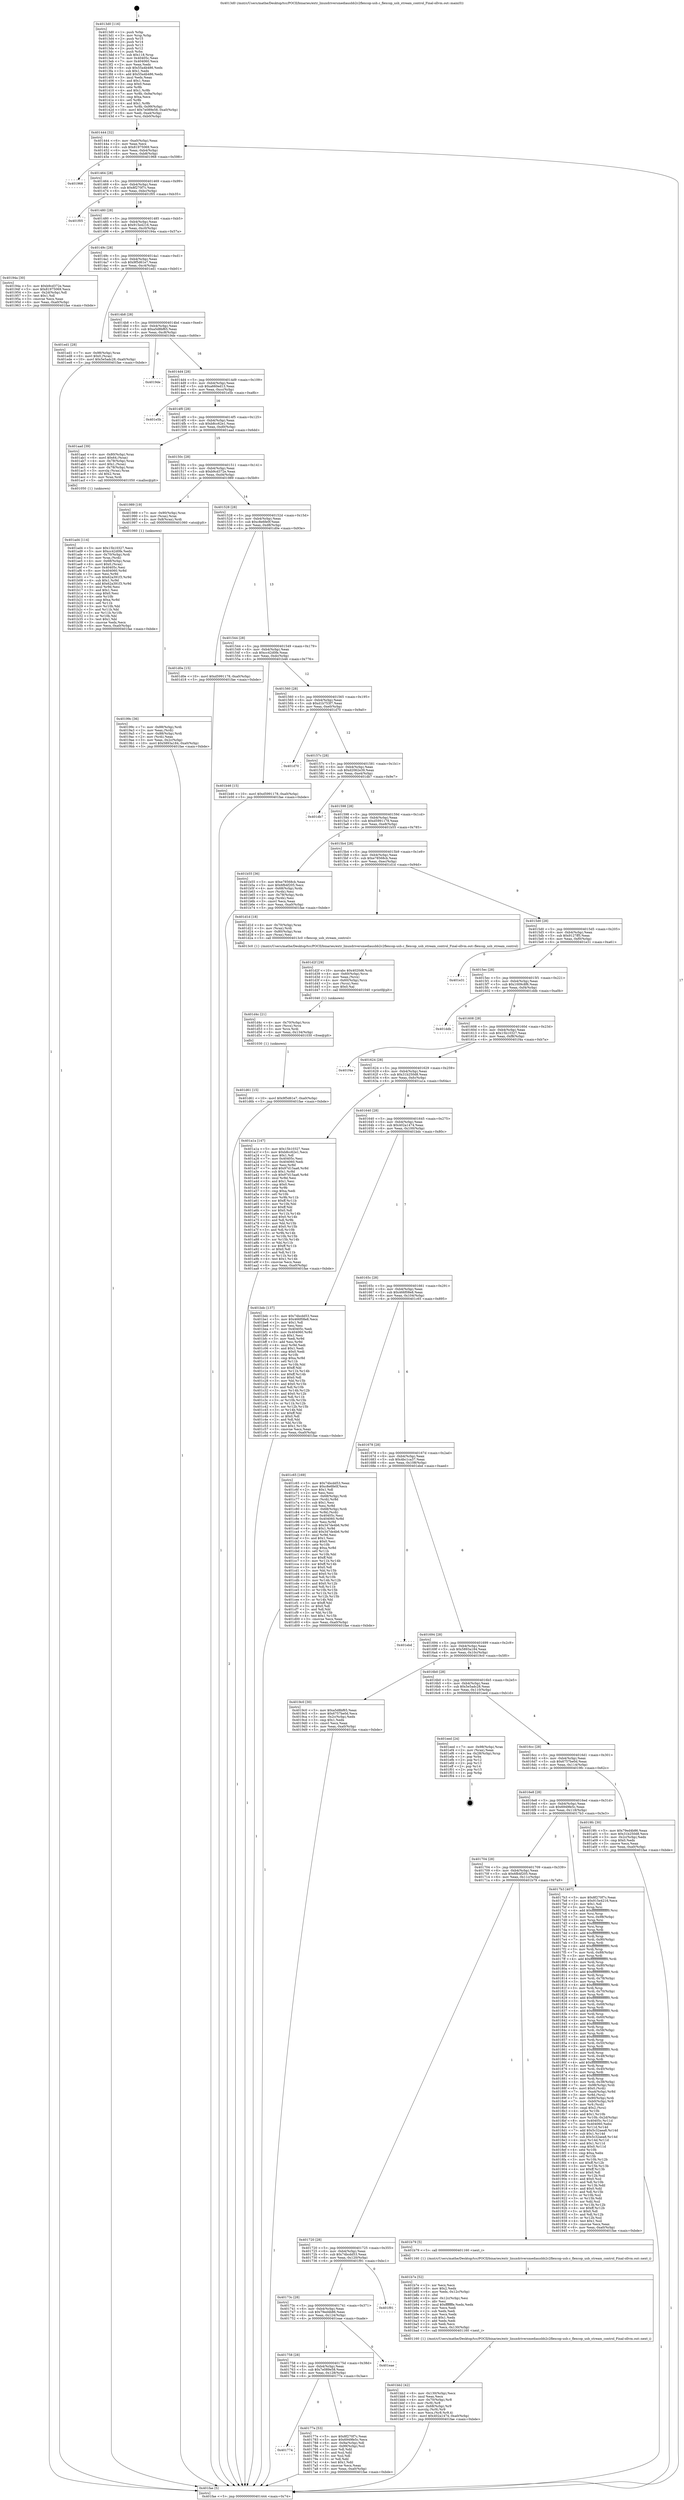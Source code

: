 digraph "0x4013d0" {
  label = "0x4013d0 (/mnt/c/Users/mathe/Desktop/tcc/POCII/binaries/extr_linuxdriversmediausbb2c2flexcop-usb.c_flexcop_usb_stream_control_Final-ollvm.out::main(0))"
  labelloc = "t"
  node[shape=record]

  Entry [label="",width=0.3,height=0.3,shape=circle,fillcolor=black,style=filled]
  "0x401444" [label="{
     0x401444 [32]\l
     | [instrs]\l
     &nbsp;&nbsp;0x401444 \<+6\>: mov -0xa0(%rbp),%eax\l
     &nbsp;&nbsp;0x40144a \<+2\>: mov %eax,%ecx\l
     &nbsp;&nbsp;0x40144c \<+6\>: sub $0x81975069,%ecx\l
     &nbsp;&nbsp;0x401452 \<+6\>: mov %eax,-0xb4(%rbp)\l
     &nbsp;&nbsp;0x401458 \<+6\>: mov %ecx,-0xb8(%rbp)\l
     &nbsp;&nbsp;0x40145e \<+6\>: je 0000000000401968 \<main+0x598\>\l
  }"]
  "0x401968" [label="{
     0x401968\l
  }", style=dashed]
  "0x401464" [label="{
     0x401464 [28]\l
     | [instrs]\l
     &nbsp;&nbsp;0x401464 \<+5\>: jmp 0000000000401469 \<main+0x99\>\l
     &nbsp;&nbsp;0x401469 \<+6\>: mov -0xb4(%rbp),%eax\l
     &nbsp;&nbsp;0x40146f \<+5\>: sub $0x8f270f7c,%eax\l
     &nbsp;&nbsp;0x401474 \<+6\>: mov %eax,-0xbc(%rbp)\l
     &nbsp;&nbsp;0x40147a \<+6\>: je 0000000000401f05 \<main+0xb35\>\l
  }"]
  Exit [label="",width=0.3,height=0.3,shape=circle,fillcolor=black,style=filled,peripheries=2]
  "0x401f05" [label="{
     0x401f05\l
  }", style=dashed]
  "0x401480" [label="{
     0x401480 [28]\l
     | [instrs]\l
     &nbsp;&nbsp;0x401480 \<+5\>: jmp 0000000000401485 \<main+0xb5\>\l
     &nbsp;&nbsp;0x401485 \<+6\>: mov -0xb4(%rbp),%eax\l
     &nbsp;&nbsp;0x40148b \<+5\>: sub $0x915e4216,%eax\l
     &nbsp;&nbsp;0x401490 \<+6\>: mov %eax,-0xc0(%rbp)\l
     &nbsp;&nbsp;0x401496 \<+6\>: je 000000000040194a \<main+0x57a\>\l
  }"]
  "0x401d61" [label="{
     0x401d61 [15]\l
     | [instrs]\l
     &nbsp;&nbsp;0x401d61 \<+10\>: movl $0x9f5d61e7,-0xa0(%rbp)\l
     &nbsp;&nbsp;0x401d6b \<+5\>: jmp 0000000000401fae \<main+0xbde\>\l
  }"]
  "0x40194a" [label="{
     0x40194a [30]\l
     | [instrs]\l
     &nbsp;&nbsp;0x40194a \<+5\>: mov $0xb9cd372e,%eax\l
     &nbsp;&nbsp;0x40194f \<+5\>: mov $0x81975069,%ecx\l
     &nbsp;&nbsp;0x401954 \<+3\>: mov -0x2d(%rbp),%dl\l
     &nbsp;&nbsp;0x401957 \<+3\>: test $0x1,%dl\l
     &nbsp;&nbsp;0x40195a \<+3\>: cmovne %ecx,%eax\l
     &nbsp;&nbsp;0x40195d \<+6\>: mov %eax,-0xa0(%rbp)\l
     &nbsp;&nbsp;0x401963 \<+5\>: jmp 0000000000401fae \<main+0xbde\>\l
  }"]
  "0x40149c" [label="{
     0x40149c [28]\l
     | [instrs]\l
     &nbsp;&nbsp;0x40149c \<+5\>: jmp 00000000004014a1 \<main+0xd1\>\l
     &nbsp;&nbsp;0x4014a1 \<+6\>: mov -0xb4(%rbp),%eax\l
     &nbsp;&nbsp;0x4014a7 \<+5\>: sub $0x9f5d61e7,%eax\l
     &nbsp;&nbsp;0x4014ac \<+6\>: mov %eax,-0xc4(%rbp)\l
     &nbsp;&nbsp;0x4014b2 \<+6\>: je 0000000000401ed1 \<main+0xb01\>\l
  }"]
  "0x401d4c" [label="{
     0x401d4c [21]\l
     | [instrs]\l
     &nbsp;&nbsp;0x401d4c \<+4\>: mov -0x70(%rbp),%rcx\l
     &nbsp;&nbsp;0x401d50 \<+3\>: mov (%rcx),%rcx\l
     &nbsp;&nbsp;0x401d53 \<+3\>: mov %rcx,%rdi\l
     &nbsp;&nbsp;0x401d56 \<+6\>: mov %eax,-0x134(%rbp)\l
     &nbsp;&nbsp;0x401d5c \<+5\>: call 0000000000401030 \<free@plt\>\l
     | [calls]\l
     &nbsp;&nbsp;0x401030 \{1\} (unknown)\l
  }"]
  "0x401ed1" [label="{
     0x401ed1 [28]\l
     | [instrs]\l
     &nbsp;&nbsp;0x401ed1 \<+7\>: mov -0x98(%rbp),%rax\l
     &nbsp;&nbsp;0x401ed8 \<+6\>: movl $0x0,(%rax)\l
     &nbsp;&nbsp;0x401ede \<+10\>: movl $0x5e5adc28,-0xa0(%rbp)\l
     &nbsp;&nbsp;0x401ee8 \<+5\>: jmp 0000000000401fae \<main+0xbde\>\l
  }"]
  "0x4014b8" [label="{
     0x4014b8 [28]\l
     | [instrs]\l
     &nbsp;&nbsp;0x4014b8 \<+5\>: jmp 00000000004014bd \<main+0xed\>\l
     &nbsp;&nbsp;0x4014bd \<+6\>: mov -0xb4(%rbp),%eax\l
     &nbsp;&nbsp;0x4014c3 \<+5\>: sub $0xa5d8bf65,%eax\l
     &nbsp;&nbsp;0x4014c8 \<+6\>: mov %eax,-0xc8(%rbp)\l
     &nbsp;&nbsp;0x4014ce \<+6\>: je 00000000004019de \<main+0x60e\>\l
  }"]
  "0x401d2f" [label="{
     0x401d2f [29]\l
     | [instrs]\l
     &nbsp;&nbsp;0x401d2f \<+10\>: movabs $0x4020d6,%rdi\l
     &nbsp;&nbsp;0x401d39 \<+4\>: mov -0x60(%rbp),%rcx\l
     &nbsp;&nbsp;0x401d3d \<+2\>: mov %eax,(%rcx)\l
     &nbsp;&nbsp;0x401d3f \<+4\>: mov -0x60(%rbp),%rcx\l
     &nbsp;&nbsp;0x401d43 \<+2\>: mov (%rcx),%esi\l
     &nbsp;&nbsp;0x401d45 \<+2\>: mov $0x0,%al\l
     &nbsp;&nbsp;0x401d47 \<+5\>: call 0000000000401040 \<printf@plt\>\l
     | [calls]\l
     &nbsp;&nbsp;0x401040 \{1\} (unknown)\l
  }"]
  "0x4019de" [label="{
     0x4019de\l
  }", style=dashed]
  "0x4014d4" [label="{
     0x4014d4 [28]\l
     | [instrs]\l
     &nbsp;&nbsp;0x4014d4 \<+5\>: jmp 00000000004014d9 \<main+0x109\>\l
     &nbsp;&nbsp;0x4014d9 \<+6\>: mov -0xb4(%rbp),%eax\l
     &nbsp;&nbsp;0x4014df \<+5\>: sub $0xa660ed13,%eax\l
     &nbsp;&nbsp;0x4014e4 \<+6\>: mov %eax,-0xcc(%rbp)\l
     &nbsp;&nbsp;0x4014ea \<+6\>: je 0000000000401e5b \<main+0xa8b\>\l
  }"]
  "0x401bb2" [label="{
     0x401bb2 [42]\l
     | [instrs]\l
     &nbsp;&nbsp;0x401bb2 \<+6\>: mov -0x130(%rbp),%ecx\l
     &nbsp;&nbsp;0x401bb8 \<+3\>: imul %eax,%ecx\l
     &nbsp;&nbsp;0x401bbb \<+4\>: mov -0x70(%rbp),%r8\l
     &nbsp;&nbsp;0x401bbf \<+3\>: mov (%r8),%r8\l
     &nbsp;&nbsp;0x401bc2 \<+4\>: mov -0x68(%rbp),%r9\l
     &nbsp;&nbsp;0x401bc6 \<+3\>: movslq (%r9),%r9\l
     &nbsp;&nbsp;0x401bc9 \<+4\>: mov %ecx,(%r8,%r9,4)\l
     &nbsp;&nbsp;0x401bcd \<+10\>: movl $0x402a1474,-0xa0(%rbp)\l
     &nbsp;&nbsp;0x401bd7 \<+5\>: jmp 0000000000401fae \<main+0xbde\>\l
  }"]
  "0x401e5b" [label="{
     0x401e5b\l
  }", style=dashed]
  "0x4014f0" [label="{
     0x4014f0 [28]\l
     | [instrs]\l
     &nbsp;&nbsp;0x4014f0 \<+5\>: jmp 00000000004014f5 \<main+0x125\>\l
     &nbsp;&nbsp;0x4014f5 \<+6\>: mov -0xb4(%rbp),%eax\l
     &nbsp;&nbsp;0x4014fb \<+5\>: sub $0xb8cc62e1,%eax\l
     &nbsp;&nbsp;0x401500 \<+6\>: mov %eax,-0xd0(%rbp)\l
     &nbsp;&nbsp;0x401506 \<+6\>: je 0000000000401aad \<main+0x6dd\>\l
  }"]
  "0x401b7e" [label="{
     0x401b7e [52]\l
     | [instrs]\l
     &nbsp;&nbsp;0x401b7e \<+2\>: xor %ecx,%ecx\l
     &nbsp;&nbsp;0x401b80 \<+5\>: mov $0x2,%edx\l
     &nbsp;&nbsp;0x401b85 \<+6\>: mov %edx,-0x12c(%rbp)\l
     &nbsp;&nbsp;0x401b8b \<+1\>: cltd\l
     &nbsp;&nbsp;0x401b8c \<+6\>: mov -0x12c(%rbp),%esi\l
     &nbsp;&nbsp;0x401b92 \<+2\>: idiv %esi\l
     &nbsp;&nbsp;0x401b94 \<+6\>: imul $0xfffffffe,%edx,%edx\l
     &nbsp;&nbsp;0x401b9a \<+2\>: mov %ecx,%edi\l
     &nbsp;&nbsp;0x401b9c \<+2\>: sub %edx,%edi\l
     &nbsp;&nbsp;0x401b9e \<+2\>: mov %ecx,%edx\l
     &nbsp;&nbsp;0x401ba0 \<+3\>: sub $0x1,%edx\l
     &nbsp;&nbsp;0x401ba3 \<+2\>: add %edx,%edi\l
     &nbsp;&nbsp;0x401ba5 \<+2\>: sub %edi,%ecx\l
     &nbsp;&nbsp;0x401ba7 \<+6\>: mov %ecx,-0x130(%rbp)\l
     &nbsp;&nbsp;0x401bad \<+5\>: call 0000000000401160 \<next_i\>\l
     | [calls]\l
     &nbsp;&nbsp;0x401160 \{1\} (/mnt/c/Users/mathe/Desktop/tcc/POCII/binaries/extr_linuxdriversmediausbb2c2flexcop-usb.c_flexcop_usb_stream_control_Final-ollvm.out::next_i)\l
  }"]
  "0x401aad" [label="{
     0x401aad [39]\l
     | [instrs]\l
     &nbsp;&nbsp;0x401aad \<+4\>: mov -0x80(%rbp),%rax\l
     &nbsp;&nbsp;0x401ab1 \<+6\>: movl $0x64,(%rax)\l
     &nbsp;&nbsp;0x401ab7 \<+4\>: mov -0x78(%rbp),%rax\l
     &nbsp;&nbsp;0x401abb \<+6\>: movl $0x1,(%rax)\l
     &nbsp;&nbsp;0x401ac1 \<+4\>: mov -0x78(%rbp),%rax\l
     &nbsp;&nbsp;0x401ac5 \<+3\>: movslq (%rax),%rax\l
     &nbsp;&nbsp;0x401ac8 \<+4\>: shl $0x2,%rax\l
     &nbsp;&nbsp;0x401acc \<+3\>: mov %rax,%rdi\l
     &nbsp;&nbsp;0x401acf \<+5\>: call 0000000000401050 \<malloc@plt\>\l
     | [calls]\l
     &nbsp;&nbsp;0x401050 \{1\} (unknown)\l
  }"]
  "0x40150c" [label="{
     0x40150c [28]\l
     | [instrs]\l
     &nbsp;&nbsp;0x40150c \<+5\>: jmp 0000000000401511 \<main+0x141\>\l
     &nbsp;&nbsp;0x401511 \<+6\>: mov -0xb4(%rbp),%eax\l
     &nbsp;&nbsp;0x401517 \<+5\>: sub $0xb9cd372e,%eax\l
     &nbsp;&nbsp;0x40151c \<+6\>: mov %eax,-0xd4(%rbp)\l
     &nbsp;&nbsp;0x401522 \<+6\>: je 0000000000401989 \<main+0x5b9\>\l
  }"]
  "0x401ad4" [label="{
     0x401ad4 [114]\l
     | [instrs]\l
     &nbsp;&nbsp;0x401ad4 \<+5\>: mov $0x15b10327,%ecx\l
     &nbsp;&nbsp;0x401ad9 \<+5\>: mov $0xcc42d0fe,%edx\l
     &nbsp;&nbsp;0x401ade \<+4\>: mov -0x70(%rbp),%rdi\l
     &nbsp;&nbsp;0x401ae2 \<+3\>: mov %rax,(%rdi)\l
     &nbsp;&nbsp;0x401ae5 \<+4\>: mov -0x68(%rbp),%rax\l
     &nbsp;&nbsp;0x401ae9 \<+6\>: movl $0x0,(%rax)\l
     &nbsp;&nbsp;0x401aef \<+7\>: mov 0x40405c,%esi\l
     &nbsp;&nbsp;0x401af6 \<+8\>: mov 0x404060,%r8d\l
     &nbsp;&nbsp;0x401afe \<+3\>: mov %esi,%r9d\l
     &nbsp;&nbsp;0x401b01 \<+7\>: sub $0x62a391f3,%r9d\l
     &nbsp;&nbsp;0x401b08 \<+4\>: sub $0x1,%r9d\l
     &nbsp;&nbsp;0x401b0c \<+7\>: add $0x62a391f3,%r9d\l
     &nbsp;&nbsp;0x401b13 \<+4\>: imul %r9d,%esi\l
     &nbsp;&nbsp;0x401b17 \<+3\>: and $0x1,%esi\l
     &nbsp;&nbsp;0x401b1a \<+3\>: cmp $0x0,%esi\l
     &nbsp;&nbsp;0x401b1d \<+4\>: sete %r10b\l
     &nbsp;&nbsp;0x401b21 \<+4\>: cmp $0xa,%r8d\l
     &nbsp;&nbsp;0x401b25 \<+4\>: setl %r11b\l
     &nbsp;&nbsp;0x401b29 \<+3\>: mov %r10b,%bl\l
     &nbsp;&nbsp;0x401b2c \<+3\>: and %r11b,%bl\l
     &nbsp;&nbsp;0x401b2f \<+3\>: xor %r11b,%r10b\l
     &nbsp;&nbsp;0x401b32 \<+3\>: or %r10b,%bl\l
     &nbsp;&nbsp;0x401b35 \<+3\>: test $0x1,%bl\l
     &nbsp;&nbsp;0x401b38 \<+3\>: cmovne %edx,%ecx\l
     &nbsp;&nbsp;0x401b3b \<+6\>: mov %ecx,-0xa0(%rbp)\l
     &nbsp;&nbsp;0x401b41 \<+5\>: jmp 0000000000401fae \<main+0xbde\>\l
  }"]
  "0x401989" [label="{
     0x401989 [19]\l
     | [instrs]\l
     &nbsp;&nbsp;0x401989 \<+7\>: mov -0x90(%rbp),%rax\l
     &nbsp;&nbsp;0x401990 \<+3\>: mov (%rax),%rax\l
     &nbsp;&nbsp;0x401993 \<+4\>: mov 0x8(%rax),%rdi\l
     &nbsp;&nbsp;0x401997 \<+5\>: call 0000000000401060 \<atoi@plt\>\l
     | [calls]\l
     &nbsp;&nbsp;0x401060 \{1\} (unknown)\l
  }"]
  "0x401528" [label="{
     0x401528 [28]\l
     | [instrs]\l
     &nbsp;&nbsp;0x401528 \<+5\>: jmp 000000000040152d \<main+0x15d\>\l
     &nbsp;&nbsp;0x40152d \<+6\>: mov -0xb4(%rbp),%eax\l
     &nbsp;&nbsp;0x401533 \<+5\>: sub $0xc8e6fe0f,%eax\l
     &nbsp;&nbsp;0x401538 \<+6\>: mov %eax,-0xd8(%rbp)\l
     &nbsp;&nbsp;0x40153e \<+6\>: je 0000000000401d0e \<main+0x93e\>\l
  }"]
  "0x40199c" [label="{
     0x40199c [36]\l
     | [instrs]\l
     &nbsp;&nbsp;0x40199c \<+7\>: mov -0x88(%rbp),%rdi\l
     &nbsp;&nbsp;0x4019a3 \<+2\>: mov %eax,(%rdi)\l
     &nbsp;&nbsp;0x4019a5 \<+7\>: mov -0x88(%rbp),%rdi\l
     &nbsp;&nbsp;0x4019ac \<+2\>: mov (%rdi),%eax\l
     &nbsp;&nbsp;0x4019ae \<+3\>: mov %eax,-0x2c(%rbp)\l
     &nbsp;&nbsp;0x4019b1 \<+10\>: movl $0x5893a184,-0xa0(%rbp)\l
     &nbsp;&nbsp;0x4019bb \<+5\>: jmp 0000000000401fae \<main+0xbde\>\l
  }"]
  "0x401d0e" [label="{
     0x401d0e [15]\l
     | [instrs]\l
     &nbsp;&nbsp;0x401d0e \<+10\>: movl $0xd5991178,-0xa0(%rbp)\l
     &nbsp;&nbsp;0x401d18 \<+5\>: jmp 0000000000401fae \<main+0xbde\>\l
  }"]
  "0x401544" [label="{
     0x401544 [28]\l
     | [instrs]\l
     &nbsp;&nbsp;0x401544 \<+5\>: jmp 0000000000401549 \<main+0x179\>\l
     &nbsp;&nbsp;0x401549 \<+6\>: mov -0xb4(%rbp),%eax\l
     &nbsp;&nbsp;0x40154f \<+5\>: sub $0xcc42d0fe,%eax\l
     &nbsp;&nbsp;0x401554 \<+6\>: mov %eax,-0xdc(%rbp)\l
     &nbsp;&nbsp;0x40155a \<+6\>: je 0000000000401b46 \<main+0x776\>\l
  }"]
  "0x4013d0" [label="{
     0x4013d0 [116]\l
     | [instrs]\l
     &nbsp;&nbsp;0x4013d0 \<+1\>: push %rbp\l
     &nbsp;&nbsp;0x4013d1 \<+3\>: mov %rsp,%rbp\l
     &nbsp;&nbsp;0x4013d4 \<+2\>: push %r15\l
     &nbsp;&nbsp;0x4013d6 \<+2\>: push %r14\l
     &nbsp;&nbsp;0x4013d8 \<+2\>: push %r13\l
     &nbsp;&nbsp;0x4013da \<+2\>: push %r12\l
     &nbsp;&nbsp;0x4013dc \<+1\>: push %rbx\l
     &nbsp;&nbsp;0x4013dd \<+7\>: sub $0x118,%rsp\l
     &nbsp;&nbsp;0x4013e4 \<+7\>: mov 0x40405c,%eax\l
     &nbsp;&nbsp;0x4013eb \<+7\>: mov 0x404060,%ecx\l
     &nbsp;&nbsp;0x4013f2 \<+2\>: mov %eax,%edx\l
     &nbsp;&nbsp;0x4013f4 \<+6\>: sub $0x55a4b486,%edx\l
     &nbsp;&nbsp;0x4013fa \<+3\>: sub $0x1,%edx\l
     &nbsp;&nbsp;0x4013fd \<+6\>: add $0x55a4b486,%edx\l
     &nbsp;&nbsp;0x401403 \<+3\>: imul %edx,%eax\l
     &nbsp;&nbsp;0x401406 \<+3\>: and $0x1,%eax\l
     &nbsp;&nbsp;0x401409 \<+3\>: cmp $0x0,%eax\l
     &nbsp;&nbsp;0x40140c \<+4\>: sete %r8b\l
     &nbsp;&nbsp;0x401410 \<+4\>: and $0x1,%r8b\l
     &nbsp;&nbsp;0x401414 \<+7\>: mov %r8b,-0x9a(%rbp)\l
     &nbsp;&nbsp;0x40141b \<+3\>: cmp $0xa,%ecx\l
     &nbsp;&nbsp;0x40141e \<+4\>: setl %r8b\l
     &nbsp;&nbsp;0x401422 \<+4\>: and $0x1,%r8b\l
     &nbsp;&nbsp;0x401426 \<+7\>: mov %r8b,-0x99(%rbp)\l
     &nbsp;&nbsp;0x40142d \<+10\>: movl $0x7e089e58,-0xa0(%rbp)\l
     &nbsp;&nbsp;0x401437 \<+6\>: mov %edi,-0xa4(%rbp)\l
     &nbsp;&nbsp;0x40143d \<+7\>: mov %rsi,-0xb0(%rbp)\l
  }"]
  "0x401b46" [label="{
     0x401b46 [15]\l
     | [instrs]\l
     &nbsp;&nbsp;0x401b46 \<+10\>: movl $0xd5991178,-0xa0(%rbp)\l
     &nbsp;&nbsp;0x401b50 \<+5\>: jmp 0000000000401fae \<main+0xbde\>\l
  }"]
  "0x401560" [label="{
     0x401560 [28]\l
     | [instrs]\l
     &nbsp;&nbsp;0x401560 \<+5\>: jmp 0000000000401565 \<main+0x195\>\l
     &nbsp;&nbsp;0x401565 \<+6\>: mov -0xb4(%rbp),%eax\l
     &nbsp;&nbsp;0x40156b \<+5\>: sub $0xd1b753f7,%eax\l
     &nbsp;&nbsp;0x401570 \<+6\>: mov %eax,-0xe0(%rbp)\l
     &nbsp;&nbsp;0x401576 \<+6\>: je 0000000000401d70 \<main+0x9a0\>\l
  }"]
  "0x401fae" [label="{
     0x401fae [5]\l
     | [instrs]\l
     &nbsp;&nbsp;0x401fae \<+5\>: jmp 0000000000401444 \<main+0x74\>\l
  }"]
  "0x401d70" [label="{
     0x401d70\l
  }", style=dashed]
  "0x40157c" [label="{
     0x40157c [28]\l
     | [instrs]\l
     &nbsp;&nbsp;0x40157c \<+5\>: jmp 0000000000401581 \<main+0x1b1\>\l
     &nbsp;&nbsp;0x401581 \<+6\>: mov -0xb4(%rbp),%eax\l
     &nbsp;&nbsp;0x401587 \<+5\>: sub $0xd2062e39,%eax\l
     &nbsp;&nbsp;0x40158c \<+6\>: mov %eax,-0xe4(%rbp)\l
     &nbsp;&nbsp;0x401592 \<+6\>: je 0000000000401db7 \<main+0x9e7\>\l
  }"]
  "0x401774" [label="{
     0x401774\l
  }", style=dashed]
  "0x401db7" [label="{
     0x401db7\l
  }", style=dashed]
  "0x401598" [label="{
     0x401598 [28]\l
     | [instrs]\l
     &nbsp;&nbsp;0x401598 \<+5\>: jmp 000000000040159d \<main+0x1cd\>\l
     &nbsp;&nbsp;0x40159d \<+6\>: mov -0xb4(%rbp),%eax\l
     &nbsp;&nbsp;0x4015a3 \<+5\>: sub $0xd5991178,%eax\l
     &nbsp;&nbsp;0x4015a8 \<+6\>: mov %eax,-0xe8(%rbp)\l
     &nbsp;&nbsp;0x4015ae \<+6\>: je 0000000000401b55 \<main+0x785\>\l
  }"]
  "0x40177e" [label="{
     0x40177e [53]\l
     | [instrs]\l
     &nbsp;&nbsp;0x40177e \<+5\>: mov $0x8f270f7c,%eax\l
     &nbsp;&nbsp;0x401783 \<+5\>: mov $0x6949fe5c,%ecx\l
     &nbsp;&nbsp;0x401788 \<+6\>: mov -0x9a(%rbp),%dl\l
     &nbsp;&nbsp;0x40178e \<+7\>: mov -0x99(%rbp),%sil\l
     &nbsp;&nbsp;0x401795 \<+3\>: mov %dl,%dil\l
     &nbsp;&nbsp;0x401798 \<+3\>: and %sil,%dil\l
     &nbsp;&nbsp;0x40179b \<+3\>: xor %sil,%dl\l
     &nbsp;&nbsp;0x40179e \<+3\>: or %dl,%dil\l
     &nbsp;&nbsp;0x4017a1 \<+4\>: test $0x1,%dil\l
     &nbsp;&nbsp;0x4017a5 \<+3\>: cmovne %ecx,%eax\l
     &nbsp;&nbsp;0x4017a8 \<+6\>: mov %eax,-0xa0(%rbp)\l
     &nbsp;&nbsp;0x4017ae \<+5\>: jmp 0000000000401fae \<main+0xbde\>\l
  }"]
  "0x401b55" [label="{
     0x401b55 [36]\l
     | [instrs]\l
     &nbsp;&nbsp;0x401b55 \<+5\>: mov $0xe78568cb,%eax\l
     &nbsp;&nbsp;0x401b5a \<+5\>: mov $0x6fb4f205,%ecx\l
     &nbsp;&nbsp;0x401b5f \<+4\>: mov -0x68(%rbp),%rdx\l
     &nbsp;&nbsp;0x401b63 \<+2\>: mov (%rdx),%esi\l
     &nbsp;&nbsp;0x401b65 \<+4\>: mov -0x78(%rbp),%rdx\l
     &nbsp;&nbsp;0x401b69 \<+2\>: cmp (%rdx),%esi\l
     &nbsp;&nbsp;0x401b6b \<+3\>: cmovl %ecx,%eax\l
     &nbsp;&nbsp;0x401b6e \<+6\>: mov %eax,-0xa0(%rbp)\l
     &nbsp;&nbsp;0x401b74 \<+5\>: jmp 0000000000401fae \<main+0xbde\>\l
  }"]
  "0x4015b4" [label="{
     0x4015b4 [28]\l
     | [instrs]\l
     &nbsp;&nbsp;0x4015b4 \<+5\>: jmp 00000000004015b9 \<main+0x1e9\>\l
     &nbsp;&nbsp;0x4015b9 \<+6\>: mov -0xb4(%rbp),%eax\l
     &nbsp;&nbsp;0x4015bf \<+5\>: sub $0xe78568cb,%eax\l
     &nbsp;&nbsp;0x4015c4 \<+6\>: mov %eax,-0xec(%rbp)\l
     &nbsp;&nbsp;0x4015ca \<+6\>: je 0000000000401d1d \<main+0x94d\>\l
  }"]
  "0x401758" [label="{
     0x401758 [28]\l
     | [instrs]\l
     &nbsp;&nbsp;0x401758 \<+5\>: jmp 000000000040175d \<main+0x38d\>\l
     &nbsp;&nbsp;0x40175d \<+6\>: mov -0xb4(%rbp),%eax\l
     &nbsp;&nbsp;0x401763 \<+5\>: sub $0x7e089e58,%eax\l
     &nbsp;&nbsp;0x401768 \<+6\>: mov %eax,-0x128(%rbp)\l
     &nbsp;&nbsp;0x40176e \<+6\>: je 000000000040177e \<main+0x3ae\>\l
  }"]
  "0x401d1d" [label="{
     0x401d1d [18]\l
     | [instrs]\l
     &nbsp;&nbsp;0x401d1d \<+4\>: mov -0x70(%rbp),%rax\l
     &nbsp;&nbsp;0x401d21 \<+3\>: mov (%rax),%rdi\l
     &nbsp;&nbsp;0x401d24 \<+4\>: mov -0x80(%rbp),%rax\l
     &nbsp;&nbsp;0x401d28 \<+2\>: mov (%rax),%esi\l
     &nbsp;&nbsp;0x401d2a \<+5\>: call 00000000004013c0 \<flexcop_usb_stream_control\>\l
     | [calls]\l
     &nbsp;&nbsp;0x4013c0 \{1\} (/mnt/c/Users/mathe/Desktop/tcc/POCII/binaries/extr_linuxdriversmediausbb2c2flexcop-usb.c_flexcop_usb_stream_control_Final-ollvm.out::flexcop_usb_stream_control)\l
  }"]
  "0x4015d0" [label="{
     0x4015d0 [28]\l
     | [instrs]\l
     &nbsp;&nbsp;0x4015d0 \<+5\>: jmp 00000000004015d5 \<main+0x205\>\l
     &nbsp;&nbsp;0x4015d5 \<+6\>: mov -0xb4(%rbp),%eax\l
     &nbsp;&nbsp;0x4015db \<+5\>: sub $0x9127ff5,%eax\l
     &nbsp;&nbsp;0x4015e0 \<+6\>: mov %eax,-0xf0(%rbp)\l
     &nbsp;&nbsp;0x4015e6 \<+6\>: je 0000000000401e31 \<main+0xa61\>\l
  }"]
  "0x401eae" [label="{
     0x401eae\l
  }", style=dashed]
  "0x401e31" [label="{
     0x401e31\l
  }", style=dashed]
  "0x4015ec" [label="{
     0x4015ec [28]\l
     | [instrs]\l
     &nbsp;&nbsp;0x4015ec \<+5\>: jmp 00000000004015f1 \<main+0x221\>\l
     &nbsp;&nbsp;0x4015f1 \<+6\>: mov -0xb4(%rbp),%eax\l
     &nbsp;&nbsp;0x4015f7 \<+5\>: sub $0x1009c8f6,%eax\l
     &nbsp;&nbsp;0x4015fc \<+6\>: mov %eax,-0xf4(%rbp)\l
     &nbsp;&nbsp;0x401602 \<+6\>: je 0000000000401ddb \<main+0xa0b\>\l
  }"]
  "0x40173c" [label="{
     0x40173c [28]\l
     | [instrs]\l
     &nbsp;&nbsp;0x40173c \<+5\>: jmp 0000000000401741 \<main+0x371\>\l
     &nbsp;&nbsp;0x401741 \<+6\>: mov -0xb4(%rbp),%eax\l
     &nbsp;&nbsp;0x401747 \<+5\>: sub $0x79ed4b86,%eax\l
     &nbsp;&nbsp;0x40174c \<+6\>: mov %eax,-0x124(%rbp)\l
     &nbsp;&nbsp;0x401752 \<+6\>: je 0000000000401eae \<main+0xade\>\l
  }"]
  "0x401ddb" [label="{
     0x401ddb\l
  }", style=dashed]
  "0x401608" [label="{
     0x401608 [28]\l
     | [instrs]\l
     &nbsp;&nbsp;0x401608 \<+5\>: jmp 000000000040160d \<main+0x23d\>\l
     &nbsp;&nbsp;0x40160d \<+6\>: mov -0xb4(%rbp),%eax\l
     &nbsp;&nbsp;0x401613 \<+5\>: sub $0x15b10327,%eax\l
     &nbsp;&nbsp;0x401618 \<+6\>: mov %eax,-0xf8(%rbp)\l
     &nbsp;&nbsp;0x40161e \<+6\>: je 0000000000401f4a \<main+0xb7a\>\l
  }"]
  "0x401f91" [label="{
     0x401f91\l
  }", style=dashed]
  "0x401f4a" [label="{
     0x401f4a\l
  }", style=dashed]
  "0x401624" [label="{
     0x401624 [28]\l
     | [instrs]\l
     &nbsp;&nbsp;0x401624 \<+5\>: jmp 0000000000401629 \<main+0x259\>\l
     &nbsp;&nbsp;0x401629 \<+6\>: mov -0xb4(%rbp),%eax\l
     &nbsp;&nbsp;0x40162f \<+5\>: sub $0x31b250d8,%eax\l
     &nbsp;&nbsp;0x401634 \<+6\>: mov %eax,-0xfc(%rbp)\l
     &nbsp;&nbsp;0x40163a \<+6\>: je 0000000000401a1a \<main+0x64a\>\l
  }"]
  "0x401720" [label="{
     0x401720 [28]\l
     | [instrs]\l
     &nbsp;&nbsp;0x401720 \<+5\>: jmp 0000000000401725 \<main+0x355\>\l
     &nbsp;&nbsp;0x401725 \<+6\>: mov -0xb4(%rbp),%eax\l
     &nbsp;&nbsp;0x40172b \<+5\>: sub $0x74bcdd53,%eax\l
     &nbsp;&nbsp;0x401730 \<+6\>: mov %eax,-0x120(%rbp)\l
     &nbsp;&nbsp;0x401736 \<+6\>: je 0000000000401f91 \<main+0xbc1\>\l
  }"]
  "0x401a1a" [label="{
     0x401a1a [147]\l
     | [instrs]\l
     &nbsp;&nbsp;0x401a1a \<+5\>: mov $0x15b10327,%eax\l
     &nbsp;&nbsp;0x401a1f \<+5\>: mov $0xb8cc62e1,%ecx\l
     &nbsp;&nbsp;0x401a24 \<+2\>: mov $0x1,%dl\l
     &nbsp;&nbsp;0x401a26 \<+7\>: mov 0x40405c,%esi\l
     &nbsp;&nbsp;0x401a2d \<+7\>: mov 0x404060,%edi\l
     &nbsp;&nbsp;0x401a34 \<+3\>: mov %esi,%r8d\l
     &nbsp;&nbsp;0x401a37 \<+7\>: add $0x97d15aa6,%r8d\l
     &nbsp;&nbsp;0x401a3e \<+4\>: sub $0x1,%r8d\l
     &nbsp;&nbsp;0x401a42 \<+7\>: sub $0x97d15aa6,%r8d\l
     &nbsp;&nbsp;0x401a49 \<+4\>: imul %r8d,%esi\l
     &nbsp;&nbsp;0x401a4d \<+3\>: and $0x1,%esi\l
     &nbsp;&nbsp;0x401a50 \<+3\>: cmp $0x0,%esi\l
     &nbsp;&nbsp;0x401a53 \<+4\>: sete %r9b\l
     &nbsp;&nbsp;0x401a57 \<+3\>: cmp $0xa,%edi\l
     &nbsp;&nbsp;0x401a5a \<+4\>: setl %r10b\l
     &nbsp;&nbsp;0x401a5e \<+3\>: mov %r9b,%r11b\l
     &nbsp;&nbsp;0x401a61 \<+4\>: xor $0xff,%r11b\l
     &nbsp;&nbsp;0x401a65 \<+3\>: mov %r10b,%bl\l
     &nbsp;&nbsp;0x401a68 \<+3\>: xor $0xff,%bl\l
     &nbsp;&nbsp;0x401a6b \<+3\>: xor $0x0,%dl\l
     &nbsp;&nbsp;0x401a6e \<+3\>: mov %r11b,%r14b\l
     &nbsp;&nbsp;0x401a71 \<+4\>: and $0x0,%r14b\l
     &nbsp;&nbsp;0x401a75 \<+3\>: and %dl,%r9b\l
     &nbsp;&nbsp;0x401a78 \<+3\>: mov %bl,%r15b\l
     &nbsp;&nbsp;0x401a7b \<+4\>: and $0x0,%r15b\l
     &nbsp;&nbsp;0x401a7f \<+3\>: and %dl,%r10b\l
     &nbsp;&nbsp;0x401a82 \<+3\>: or %r9b,%r14b\l
     &nbsp;&nbsp;0x401a85 \<+3\>: or %r10b,%r15b\l
     &nbsp;&nbsp;0x401a88 \<+3\>: xor %r15b,%r14b\l
     &nbsp;&nbsp;0x401a8b \<+3\>: or %bl,%r11b\l
     &nbsp;&nbsp;0x401a8e \<+4\>: xor $0xff,%r11b\l
     &nbsp;&nbsp;0x401a92 \<+3\>: or $0x0,%dl\l
     &nbsp;&nbsp;0x401a95 \<+3\>: and %dl,%r11b\l
     &nbsp;&nbsp;0x401a98 \<+3\>: or %r11b,%r14b\l
     &nbsp;&nbsp;0x401a9b \<+4\>: test $0x1,%r14b\l
     &nbsp;&nbsp;0x401a9f \<+3\>: cmovne %ecx,%eax\l
     &nbsp;&nbsp;0x401aa2 \<+6\>: mov %eax,-0xa0(%rbp)\l
     &nbsp;&nbsp;0x401aa8 \<+5\>: jmp 0000000000401fae \<main+0xbde\>\l
  }"]
  "0x401640" [label="{
     0x401640 [28]\l
     | [instrs]\l
     &nbsp;&nbsp;0x401640 \<+5\>: jmp 0000000000401645 \<main+0x275\>\l
     &nbsp;&nbsp;0x401645 \<+6\>: mov -0xb4(%rbp),%eax\l
     &nbsp;&nbsp;0x40164b \<+5\>: sub $0x402a1474,%eax\l
     &nbsp;&nbsp;0x401650 \<+6\>: mov %eax,-0x100(%rbp)\l
     &nbsp;&nbsp;0x401656 \<+6\>: je 0000000000401bdc \<main+0x80c\>\l
  }"]
  "0x401b79" [label="{
     0x401b79 [5]\l
     | [instrs]\l
     &nbsp;&nbsp;0x401b79 \<+5\>: call 0000000000401160 \<next_i\>\l
     | [calls]\l
     &nbsp;&nbsp;0x401160 \{1\} (/mnt/c/Users/mathe/Desktop/tcc/POCII/binaries/extr_linuxdriversmediausbb2c2flexcop-usb.c_flexcop_usb_stream_control_Final-ollvm.out::next_i)\l
  }"]
  "0x401bdc" [label="{
     0x401bdc [137]\l
     | [instrs]\l
     &nbsp;&nbsp;0x401bdc \<+5\>: mov $0x74bcdd53,%eax\l
     &nbsp;&nbsp;0x401be1 \<+5\>: mov $0x466f08e8,%ecx\l
     &nbsp;&nbsp;0x401be6 \<+2\>: mov $0x1,%dl\l
     &nbsp;&nbsp;0x401be8 \<+2\>: xor %esi,%esi\l
     &nbsp;&nbsp;0x401bea \<+7\>: mov 0x40405c,%edi\l
     &nbsp;&nbsp;0x401bf1 \<+8\>: mov 0x404060,%r8d\l
     &nbsp;&nbsp;0x401bf9 \<+3\>: sub $0x1,%esi\l
     &nbsp;&nbsp;0x401bfc \<+3\>: mov %edi,%r9d\l
     &nbsp;&nbsp;0x401bff \<+3\>: add %esi,%r9d\l
     &nbsp;&nbsp;0x401c02 \<+4\>: imul %r9d,%edi\l
     &nbsp;&nbsp;0x401c06 \<+3\>: and $0x1,%edi\l
     &nbsp;&nbsp;0x401c09 \<+3\>: cmp $0x0,%edi\l
     &nbsp;&nbsp;0x401c0c \<+4\>: sete %r10b\l
     &nbsp;&nbsp;0x401c10 \<+4\>: cmp $0xa,%r8d\l
     &nbsp;&nbsp;0x401c14 \<+4\>: setl %r11b\l
     &nbsp;&nbsp;0x401c18 \<+3\>: mov %r10b,%bl\l
     &nbsp;&nbsp;0x401c1b \<+3\>: xor $0xff,%bl\l
     &nbsp;&nbsp;0x401c1e \<+3\>: mov %r11b,%r14b\l
     &nbsp;&nbsp;0x401c21 \<+4\>: xor $0xff,%r14b\l
     &nbsp;&nbsp;0x401c25 \<+3\>: xor $0x0,%dl\l
     &nbsp;&nbsp;0x401c28 \<+3\>: mov %bl,%r15b\l
     &nbsp;&nbsp;0x401c2b \<+4\>: and $0x0,%r15b\l
     &nbsp;&nbsp;0x401c2f \<+3\>: and %dl,%r10b\l
     &nbsp;&nbsp;0x401c32 \<+3\>: mov %r14b,%r12b\l
     &nbsp;&nbsp;0x401c35 \<+4\>: and $0x0,%r12b\l
     &nbsp;&nbsp;0x401c39 \<+3\>: and %dl,%r11b\l
     &nbsp;&nbsp;0x401c3c \<+3\>: or %r10b,%r15b\l
     &nbsp;&nbsp;0x401c3f \<+3\>: or %r11b,%r12b\l
     &nbsp;&nbsp;0x401c42 \<+3\>: xor %r12b,%r15b\l
     &nbsp;&nbsp;0x401c45 \<+3\>: or %r14b,%bl\l
     &nbsp;&nbsp;0x401c48 \<+3\>: xor $0xff,%bl\l
     &nbsp;&nbsp;0x401c4b \<+3\>: or $0x0,%dl\l
     &nbsp;&nbsp;0x401c4e \<+2\>: and %dl,%bl\l
     &nbsp;&nbsp;0x401c50 \<+3\>: or %bl,%r15b\l
     &nbsp;&nbsp;0x401c53 \<+4\>: test $0x1,%r15b\l
     &nbsp;&nbsp;0x401c57 \<+3\>: cmovne %ecx,%eax\l
     &nbsp;&nbsp;0x401c5a \<+6\>: mov %eax,-0xa0(%rbp)\l
     &nbsp;&nbsp;0x401c60 \<+5\>: jmp 0000000000401fae \<main+0xbde\>\l
  }"]
  "0x40165c" [label="{
     0x40165c [28]\l
     | [instrs]\l
     &nbsp;&nbsp;0x40165c \<+5\>: jmp 0000000000401661 \<main+0x291\>\l
     &nbsp;&nbsp;0x401661 \<+6\>: mov -0xb4(%rbp),%eax\l
     &nbsp;&nbsp;0x401667 \<+5\>: sub $0x466f08e8,%eax\l
     &nbsp;&nbsp;0x40166c \<+6\>: mov %eax,-0x104(%rbp)\l
     &nbsp;&nbsp;0x401672 \<+6\>: je 0000000000401c65 \<main+0x895\>\l
  }"]
  "0x401704" [label="{
     0x401704 [28]\l
     | [instrs]\l
     &nbsp;&nbsp;0x401704 \<+5\>: jmp 0000000000401709 \<main+0x339\>\l
     &nbsp;&nbsp;0x401709 \<+6\>: mov -0xb4(%rbp),%eax\l
     &nbsp;&nbsp;0x40170f \<+5\>: sub $0x6fb4f205,%eax\l
     &nbsp;&nbsp;0x401714 \<+6\>: mov %eax,-0x11c(%rbp)\l
     &nbsp;&nbsp;0x40171a \<+6\>: je 0000000000401b79 \<main+0x7a9\>\l
  }"]
  "0x401c65" [label="{
     0x401c65 [169]\l
     | [instrs]\l
     &nbsp;&nbsp;0x401c65 \<+5\>: mov $0x74bcdd53,%eax\l
     &nbsp;&nbsp;0x401c6a \<+5\>: mov $0xc8e6fe0f,%ecx\l
     &nbsp;&nbsp;0x401c6f \<+2\>: mov $0x1,%dl\l
     &nbsp;&nbsp;0x401c71 \<+2\>: xor %esi,%esi\l
     &nbsp;&nbsp;0x401c73 \<+4\>: mov -0x68(%rbp),%rdi\l
     &nbsp;&nbsp;0x401c77 \<+3\>: mov (%rdi),%r8d\l
     &nbsp;&nbsp;0x401c7a \<+3\>: sub $0x1,%esi\l
     &nbsp;&nbsp;0x401c7d \<+3\>: sub %esi,%r8d\l
     &nbsp;&nbsp;0x401c80 \<+4\>: mov -0x68(%rbp),%rdi\l
     &nbsp;&nbsp;0x401c84 \<+3\>: mov %r8d,(%rdi)\l
     &nbsp;&nbsp;0x401c87 \<+7\>: mov 0x40405c,%esi\l
     &nbsp;&nbsp;0x401c8e \<+8\>: mov 0x404060,%r8d\l
     &nbsp;&nbsp;0x401c96 \<+3\>: mov %esi,%r9d\l
     &nbsp;&nbsp;0x401c99 \<+7\>: sub $0x347de4b6,%r9d\l
     &nbsp;&nbsp;0x401ca0 \<+4\>: sub $0x1,%r9d\l
     &nbsp;&nbsp;0x401ca4 \<+7\>: add $0x347de4b6,%r9d\l
     &nbsp;&nbsp;0x401cab \<+4\>: imul %r9d,%esi\l
     &nbsp;&nbsp;0x401caf \<+3\>: and $0x1,%esi\l
     &nbsp;&nbsp;0x401cb2 \<+3\>: cmp $0x0,%esi\l
     &nbsp;&nbsp;0x401cb5 \<+4\>: sete %r10b\l
     &nbsp;&nbsp;0x401cb9 \<+4\>: cmp $0xa,%r8d\l
     &nbsp;&nbsp;0x401cbd \<+4\>: setl %r11b\l
     &nbsp;&nbsp;0x401cc1 \<+3\>: mov %r10b,%bl\l
     &nbsp;&nbsp;0x401cc4 \<+3\>: xor $0xff,%bl\l
     &nbsp;&nbsp;0x401cc7 \<+3\>: mov %r11b,%r14b\l
     &nbsp;&nbsp;0x401cca \<+4\>: xor $0xff,%r14b\l
     &nbsp;&nbsp;0x401cce \<+3\>: xor $0x0,%dl\l
     &nbsp;&nbsp;0x401cd1 \<+3\>: mov %bl,%r15b\l
     &nbsp;&nbsp;0x401cd4 \<+4\>: and $0x0,%r15b\l
     &nbsp;&nbsp;0x401cd8 \<+3\>: and %dl,%r10b\l
     &nbsp;&nbsp;0x401cdb \<+3\>: mov %r14b,%r12b\l
     &nbsp;&nbsp;0x401cde \<+4\>: and $0x0,%r12b\l
     &nbsp;&nbsp;0x401ce2 \<+3\>: and %dl,%r11b\l
     &nbsp;&nbsp;0x401ce5 \<+3\>: or %r10b,%r15b\l
     &nbsp;&nbsp;0x401ce8 \<+3\>: or %r11b,%r12b\l
     &nbsp;&nbsp;0x401ceb \<+3\>: xor %r12b,%r15b\l
     &nbsp;&nbsp;0x401cee \<+3\>: or %r14b,%bl\l
     &nbsp;&nbsp;0x401cf1 \<+3\>: xor $0xff,%bl\l
     &nbsp;&nbsp;0x401cf4 \<+3\>: or $0x0,%dl\l
     &nbsp;&nbsp;0x401cf7 \<+2\>: and %dl,%bl\l
     &nbsp;&nbsp;0x401cf9 \<+3\>: or %bl,%r15b\l
     &nbsp;&nbsp;0x401cfc \<+4\>: test $0x1,%r15b\l
     &nbsp;&nbsp;0x401d00 \<+3\>: cmovne %ecx,%eax\l
     &nbsp;&nbsp;0x401d03 \<+6\>: mov %eax,-0xa0(%rbp)\l
     &nbsp;&nbsp;0x401d09 \<+5\>: jmp 0000000000401fae \<main+0xbde\>\l
  }"]
  "0x401678" [label="{
     0x401678 [28]\l
     | [instrs]\l
     &nbsp;&nbsp;0x401678 \<+5\>: jmp 000000000040167d \<main+0x2ad\>\l
     &nbsp;&nbsp;0x40167d \<+6\>: mov -0xb4(%rbp),%eax\l
     &nbsp;&nbsp;0x401683 \<+5\>: sub $0x4bc1ca37,%eax\l
     &nbsp;&nbsp;0x401688 \<+6\>: mov %eax,-0x108(%rbp)\l
     &nbsp;&nbsp;0x40168e \<+6\>: je 0000000000401ebd \<main+0xaed\>\l
  }"]
  "0x4017b3" [label="{
     0x4017b3 [407]\l
     | [instrs]\l
     &nbsp;&nbsp;0x4017b3 \<+5\>: mov $0x8f270f7c,%eax\l
     &nbsp;&nbsp;0x4017b8 \<+5\>: mov $0x915e4216,%ecx\l
     &nbsp;&nbsp;0x4017bd \<+2\>: mov $0x1,%dl\l
     &nbsp;&nbsp;0x4017bf \<+3\>: mov %rsp,%rsi\l
     &nbsp;&nbsp;0x4017c2 \<+4\>: add $0xfffffffffffffff0,%rsi\l
     &nbsp;&nbsp;0x4017c6 \<+3\>: mov %rsi,%rsp\l
     &nbsp;&nbsp;0x4017c9 \<+7\>: mov %rsi,-0x98(%rbp)\l
     &nbsp;&nbsp;0x4017d0 \<+3\>: mov %rsp,%rsi\l
     &nbsp;&nbsp;0x4017d3 \<+4\>: add $0xfffffffffffffff0,%rsi\l
     &nbsp;&nbsp;0x4017d7 \<+3\>: mov %rsi,%rsp\l
     &nbsp;&nbsp;0x4017da \<+3\>: mov %rsp,%rdi\l
     &nbsp;&nbsp;0x4017dd \<+4\>: add $0xfffffffffffffff0,%rdi\l
     &nbsp;&nbsp;0x4017e1 \<+3\>: mov %rdi,%rsp\l
     &nbsp;&nbsp;0x4017e4 \<+7\>: mov %rdi,-0x90(%rbp)\l
     &nbsp;&nbsp;0x4017eb \<+3\>: mov %rsp,%rdi\l
     &nbsp;&nbsp;0x4017ee \<+4\>: add $0xfffffffffffffff0,%rdi\l
     &nbsp;&nbsp;0x4017f2 \<+3\>: mov %rdi,%rsp\l
     &nbsp;&nbsp;0x4017f5 \<+7\>: mov %rdi,-0x88(%rbp)\l
     &nbsp;&nbsp;0x4017fc \<+3\>: mov %rsp,%rdi\l
     &nbsp;&nbsp;0x4017ff \<+4\>: add $0xfffffffffffffff0,%rdi\l
     &nbsp;&nbsp;0x401803 \<+3\>: mov %rdi,%rsp\l
     &nbsp;&nbsp;0x401806 \<+4\>: mov %rdi,-0x80(%rbp)\l
     &nbsp;&nbsp;0x40180a \<+3\>: mov %rsp,%rdi\l
     &nbsp;&nbsp;0x40180d \<+4\>: add $0xfffffffffffffff0,%rdi\l
     &nbsp;&nbsp;0x401811 \<+3\>: mov %rdi,%rsp\l
     &nbsp;&nbsp;0x401814 \<+4\>: mov %rdi,-0x78(%rbp)\l
     &nbsp;&nbsp;0x401818 \<+3\>: mov %rsp,%rdi\l
     &nbsp;&nbsp;0x40181b \<+4\>: add $0xfffffffffffffff0,%rdi\l
     &nbsp;&nbsp;0x40181f \<+3\>: mov %rdi,%rsp\l
     &nbsp;&nbsp;0x401822 \<+4\>: mov %rdi,-0x70(%rbp)\l
     &nbsp;&nbsp;0x401826 \<+3\>: mov %rsp,%rdi\l
     &nbsp;&nbsp;0x401829 \<+4\>: add $0xfffffffffffffff0,%rdi\l
     &nbsp;&nbsp;0x40182d \<+3\>: mov %rdi,%rsp\l
     &nbsp;&nbsp;0x401830 \<+4\>: mov %rdi,-0x68(%rbp)\l
     &nbsp;&nbsp;0x401834 \<+3\>: mov %rsp,%rdi\l
     &nbsp;&nbsp;0x401837 \<+4\>: add $0xfffffffffffffff0,%rdi\l
     &nbsp;&nbsp;0x40183b \<+3\>: mov %rdi,%rsp\l
     &nbsp;&nbsp;0x40183e \<+4\>: mov %rdi,-0x60(%rbp)\l
     &nbsp;&nbsp;0x401842 \<+3\>: mov %rsp,%rdi\l
     &nbsp;&nbsp;0x401845 \<+4\>: add $0xfffffffffffffff0,%rdi\l
     &nbsp;&nbsp;0x401849 \<+3\>: mov %rdi,%rsp\l
     &nbsp;&nbsp;0x40184c \<+4\>: mov %rdi,-0x58(%rbp)\l
     &nbsp;&nbsp;0x401850 \<+3\>: mov %rsp,%rdi\l
     &nbsp;&nbsp;0x401853 \<+4\>: add $0xfffffffffffffff0,%rdi\l
     &nbsp;&nbsp;0x401857 \<+3\>: mov %rdi,%rsp\l
     &nbsp;&nbsp;0x40185a \<+4\>: mov %rdi,-0x50(%rbp)\l
     &nbsp;&nbsp;0x40185e \<+3\>: mov %rsp,%rdi\l
     &nbsp;&nbsp;0x401861 \<+4\>: add $0xfffffffffffffff0,%rdi\l
     &nbsp;&nbsp;0x401865 \<+3\>: mov %rdi,%rsp\l
     &nbsp;&nbsp;0x401868 \<+4\>: mov %rdi,-0x48(%rbp)\l
     &nbsp;&nbsp;0x40186c \<+3\>: mov %rsp,%rdi\l
     &nbsp;&nbsp;0x40186f \<+4\>: add $0xfffffffffffffff0,%rdi\l
     &nbsp;&nbsp;0x401873 \<+3\>: mov %rdi,%rsp\l
     &nbsp;&nbsp;0x401876 \<+4\>: mov %rdi,-0x40(%rbp)\l
     &nbsp;&nbsp;0x40187a \<+3\>: mov %rsp,%rdi\l
     &nbsp;&nbsp;0x40187d \<+4\>: add $0xfffffffffffffff0,%rdi\l
     &nbsp;&nbsp;0x401881 \<+3\>: mov %rdi,%rsp\l
     &nbsp;&nbsp;0x401884 \<+4\>: mov %rdi,-0x38(%rbp)\l
     &nbsp;&nbsp;0x401888 \<+7\>: mov -0x98(%rbp),%rdi\l
     &nbsp;&nbsp;0x40188f \<+6\>: movl $0x0,(%rdi)\l
     &nbsp;&nbsp;0x401895 \<+7\>: mov -0xa4(%rbp),%r8d\l
     &nbsp;&nbsp;0x40189c \<+3\>: mov %r8d,(%rsi)\l
     &nbsp;&nbsp;0x40189f \<+7\>: mov -0x90(%rbp),%rdi\l
     &nbsp;&nbsp;0x4018a6 \<+7\>: mov -0xb0(%rbp),%r9\l
     &nbsp;&nbsp;0x4018ad \<+3\>: mov %r9,(%rdi)\l
     &nbsp;&nbsp;0x4018b0 \<+3\>: cmpl $0x2,(%rsi)\l
     &nbsp;&nbsp;0x4018b3 \<+4\>: setne %r10b\l
     &nbsp;&nbsp;0x4018b7 \<+4\>: and $0x1,%r10b\l
     &nbsp;&nbsp;0x4018bb \<+4\>: mov %r10b,-0x2d(%rbp)\l
     &nbsp;&nbsp;0x4018bf \<+8\>: mov 0x40405c,%r11d\l
     &nbsp;&nbsp;0x4018c7 \<+7\>: mov 0x404060,%ebx\l
     &nbsp;&nbsp;0x4018ce \<+3\>: mov %r11d,%r14d\l
     &nbsp;&nbsp;0x4018d1 \<+7\>: add $0x5c32aea8,%r14d\l
     &nbsp;&nbsp;0x4018d8 \<+4\>: sub $0x1,%r14d\l
     &nbsp;&nbsp;0x4018dc \<+7\>: sub $0x5c32aea8,%r14d\l
     &nbsp;&nbsp;0x4018e3 \<+4\>: imul %r14d,%r11d\l
     &nbsp;&nbsp;0x4018e7 \<+4\>: and $0x1,%r11d\l
     &nbsp;&nbsp;0x4018eb \<+4\>: cmp $0x0,%r11d\l
     &nbsp;&nbsp;0x4018ef \<+4\>: sete %r10b\l
     &nbsp;&nbsp;0x4018f3 \<+3\>: cmp $0xa,%ebx\l
     &nbsp;&nbsp;0x4018f6 \<+4\>: setl %r15b\l
     &nbsp;&nbsp;0x4018fa \<+3\>: mov %r10b,%r12b\l
     &nbsp;&nbsp;0x4018fd \<+4\>: xor $0xff,%r12b\l
     &nbsp;&nbsp;0x401901 \<+3\>: mov %r15b,%r13b\l
     &nbsp;&nbsp;0x401904 \<+4\>: xor $0xff,%r13b\l
     &nbsp;&nbsp;0x401908 \<+3\>: xor $0x0,%dl\l
     &nbsp;&nbsp;0x40190b \<+3\>: mov %r12b,%sil\l
     &nbsp;&nbsp;0x40190e \<+4\>: and $0x0,%sil\l
     &nbsp;&nbsp;0x401912 \<+3\>: and %dl,%r10b\l
     &nbsp;&nbsp;0x401915 \<+3\>: mov %r13b,%dil\l
     &nbsp;&nbsp;0x401918 \<+4\>: and $0x0,%dil\l
     &nbsp;&nbsp;0x40191c \<+3\>: and %dl,%r15b\l
     &nbsp;&nbsp;0x40191f \<+3\>: or %r10b,%sil\l
     &nbsp;&nbsp;0x401922 \<+3\>: or %r15b,%dil\l
     &nbsp;&nbsp;0x401925 \<+3\>: xor %dil,%sil\l
     &nbsp;&nbsp;0x401928 \<+3\>: or %r13b,%r12b\l
     &nbsp;&nbsp;0x40192b \<+4\>: xor $0xff,%r12b\l
     &nbsp;&nbsp;0x40192f \<+3\>: or $0x0,%dl\l
     &nbsp;&nbsp;0x401932 \<+3\>: and %dl,%r12b\l
     &nbsp;&nbsp;0x401935 \<+3\>: or %r12b,%sil\l
     &nbsp;&nbsp;0x401938 \<+4\>: test $0x1,%sil\l
     &nbsp;&nbsp;0x40193c \<+3\>: cmovne %ecx,%eax\l
     &nbsp;&nbsp;0x40193f \<+6\>: mov %eax,-0xa0(%rbp)\l
     &nbsp;&nbsp;0x401945 \<+5\>: jmp 0000000000401fae \<main+0xbde\>\l
  }"]
  "0x401ebd" [label="{
     0x401ebd\l
  }", style=dashed]
  "0x401694" [label="{
     0x401694 [28]\l
     | [instrs]\l
     &nbsp;&nbsp;0x401694 \<+5\>: jmp 0000000000401699 \<main+0x2c9\>\l
     &nbsp;&nbsp;0x401699 \<+6\>: mov -0xb4(%rbp),%eax\l
     &nbsp;&nbsp;0x40169f \<+5\>: sub $0x5893a184,%eax\l
     &nbsp;&nbsp;0x4016a4 \<+6\>: mov %eax,-0x10c(%rbp)\l
     &nbsp;&nbsp;0x4016aa \<+6\>: je 00000000004019c0 \<main+0x5f0\>\l
  }"]
  "0x4016e8" [label="{
     0x4016e8 [28]\l
     | [instrs]\l
     &nbsp;&nbsp;0x4016e8 \<+5\>: jmp 00000000004016ed \<main+0x31d\>\l
     &nbsp;&nbsp;0x4016ed \<+6\>: mov -0xb4(%rbp),%eax\l
     &nbsp;&nbsp;0x4016f3 \<+5\>: sub $0x6949fe5c,%eax\l
     &nbsp;&nbsp;0x4016f8 \<+6\>: mov %eax,-0x118(%rbp)\l
     &nbsp;&nbsp;0x4016fe \<+6\>: je 00000000004017b3 \<main+0x3e3\>\l
  }"]
  "0x4019c0" [label="{
     0x4019c0 [30]\l
     | [instrs]\l
     &nbsp;&nbsp;0x4019c0 \<+5\>: mov $0xa5d8bf65,%eax\l
     &nbsp;&nbsp;0x4019c5 \<+5\>: mov $0x6757be0d,%ecx\l
     &nbsp;&nbsp;0x4019ca \<+3\>: mov -0x2c(%rbp),%edx\l
     &nbsp;&nbsp;0x4019cd \<+3\>: cmp $0x1,%edx\l
     &nbsp;&nbsp;0x4019d0 \<+3\>: cmovl %ecx,%eax\l
     &nbsp;&nbsp;0x4019d3 \<+6\>: mov %eax,-0xa0(%rbp)\l
     &nbsp;&nbsp;0x4019d9 \<+5\>: jmp 0000000000401fae \<main+0xbde\>\l
  }"]
  "0x4016b0" [label="{
     0x4016b0 [28]\l
     | [instrs]\l
     &nbsp;&nbsp;0x4016b0 \<+5\>: jmp 00000000004016b5 \<main+0x2e5\>\l
     &nbsp;&nbsp;0x4016b5 \<+6\>: mov -0xb4(%rbp),%eax\l
     &nbsp;&nbsp;0x4016bb \<+5\>: sub $0x5e5adc28,%eax\l
     &nbsp;&nbsp;0x4016c0 \<+6\>: mov %eax,-0x110(%rbp)\l
     &nbsp;&nbsp;0x4016c6 \<+6\>: je 0000000000401eed \<main+0xb1d\>\l
  }"]
  "0x4019fc" [label="{
     0x4019fc [30]\l
     | [instrs]\l
     &nbsp;&nbsp;0x4019fc \<+5\>: mov $0x79ed4b86,%eax\l
     &nbsp;&nbsp;0x401a01 \<+5\>: mov $0x31b250d8,%ecx\l
     &nbsp;&nbsp;0x401a06 \<+3\>: mov -0x2c(%rbp),%edx\l
     &nbsp;&nbsp;0x401a09 \<+3\>: cmp $0x0,%edx\l
     &nbsp;&nbsp;0x401a0c \<+3\>: cmove %ecx,%eax\l
     &nbsp;&nbsp;0x401a0f \<+6\>: mov %eax,-0xa0(%rbp)\l
     &nbsp;&nbsp;0x401a15 \<+5\>: jmp 0000000000401fae \<main+0xbde\>\l
  }"]
  "0x401eed" [label="{
     0x401eed [24]\l
     | [instrs]\l
     &nbsp;&nbsp;0x401eed \<+7\>: mov -0x98(%rbp),%rax\l
     &nbsp;&nbsp;0x401ef4 \<+2\>: mov (%rax),%eax\l
     &nbsp;&nbsp;0x401ef6 \<+4\>: lea -0x28(%rbp),%rsp\l
     &nbsp;&nbsp;0x401efa \<+1\>: pop %rbx\l
     &nbsp;&nbsp;0x401efb \<+2\>: pop %r12\l
     &nbsp;&nbsp;0x401efd \<+2\>: pop %r13\l
     &nbsp;&nbsp;0x401eff \<+2\>: pop %r14\l
     &nbsp;&nbsp;0x401f01 \<+2\>: pop %r15\l
     &nbsp;&nbsp;0x401f03 \<+1\>: pop %rbp\l
     &nbsp;&nbsp;0x401f04 \<+1\>: ret\l
  }"]
  "0x4016cc" [label="{
     0x4016cc [28]\l
     | [instrs]\l
     &nbsp;&nbsp;0x4016cc \<+5\>: jmp 00000000004016d1 \<main+0x301\>\l
     &nbsp;&nbsp;0x4016d1 \<+6\>: mov -0xb4(%rbp),%eax\l
     &nbsp;&nbsp;0x4016d7 \<+5\>: sub $0x6757be0d,%eax\l
     &nbsp;&nbsp;0x4016dc \<+6\>: mov %eax,-0x114(%rbp)\l
     &nbsp;&nbsp;0x4016e2 \<+6\>: je 00000000004019fc \<main+0x62c\>\l
  }"]
  Entry -> "0x4013d0" [label=" 1"]
  "0x401444" -> "0x401968" [label=" 0"]
  "0x401444" -> "0x401464" [label=" 18"]
  "0x401eed" -> Exit [label=" 1"]
  "0x401464" -> "0x401f05" [label=" 0"]
  "0x401464" -> "0x401480" [label=" 18"]
  "0x401ed1" -> "0x401fae" [label=" 1"]
  "0x401480" -> "0x40194a" [label=" 1"]
  "0x401480" -> "0x40149c" [label=" 17"]
  "0x401d61" -> "0x401fae" [label=" 1"]
  "0x40149c" -> "0x401ed1" [label=" 1"]
  "0x40149c" -> "0x4014b8" [label=" 16"]
  "0x401d4c" -> "0x401d61" [label=" 1"]
  "0x4014b8" -> "0x4019de" [label=" 0"]
  "0x4014b8" -> "0x4014d4" [label=" 16"]
  "0x401d2f" -> "0x401d4c" [label=" 1"]
  "0x4014d4" -> "0x401e5b" [label=" 0"]
  "0x4014d4" -> "0x4014f0" [label=" 16"]
  "0x401d1d" -> "0x401d2f" [label=" 1"]
  "0x4014f0" -> "0x401aad" [label=" 1"]
  "0x4014f0" -> "0x40150c" [label=" 15"]
  "0x401d0e" -> "0x401fae" [label=" 1"]
  "0x40150c" -> "0x401989" [label=" 1"]
  "0x40150c" -> "0x401528" [label=" 14"]
  "0x401c65" -> "0x401fae" [label=" 1"]
  "0x401528" -> "0x401d0e" [label=" 1"]
  "0x401528" -> "0x401544" [label=" 13"]
  "0x401bdc" -> "0x401fae" [label=" 1"]
  "0x401544" -> "0x401b46" [label=" 1"]
  "0x401544" -> "0x401560" [label=" 12"]
  "0x401b7e" -> "0x401bb2" [label=" 1"]
  "0x401560" -> "0x401d70" [label=" 0"]
  "0x401560" -> "0x40157c" [label=" 12"]
  "0x401b79" -> "0x401b7e" [label=" 1"]
  "0x40157c" -> "0x401db7" [label=" 0"]
  "0x40157c" -> "0x401598" [label=" 12"]
  "0x401b55" -> "0x401fae" [label=" 2"]
  "0x401598" -> "0x401b55" [label=" 2"]
  "0x401598" -> "0x4015b4" [label=" 10"]
  "0x401b46" -> "0x401fae" [label=" 1"]
  "0x4015b4" -> "0x401d1d" [label=" 1"]
  "0x4015b4" -> "0x4015d0" [label=" 9"]
  "0x401aad" -> "0x401ad4" [label=" 1"]
  "0x4015d0" -> "0x401e31" [label=" 0"]
  "0x4015d0" -> "0x4015ec" [label=" 9"]
  "0x401a1a" -> "0x401fae" [label=" 1"]
  "0x4015ec" -> "0x401ddb" [label=" 0"]
  "0x4015ec" -> "0x401608" [label=" 9"]
  "0x4019c0" -> "0x401fae" [label=" 1"]
  "0x401608" -> "0x401f4a" [label=" 0"]
  "0x401608" -> "0x401624" [label=" 9"]
  "0x40199c" -> "0x401fae" [label=" 1"]
  "0x401624" -> "0x401a1a" [label=" 1"]
  "0x401624" -> "0x401640" [label=" 8"]
  "0x40194a" -> "0x401fae" [label=" 1"]
  "0x401640" -> "0x401bdc" [label=" 1"]
  "0x401640" -> "0x40165c" [label=" 7"]
  "0x4017b3" -> "0x401fae" [label=" 1"]
  "0x40165c" -> "0x401c65" [label=" 1"]
  "0x40165c" -> "0x401678" [label=" 6"]
  "0x401fae" -> "0x401444" [label=" 17"]
  "0x401678" -> "0x401ebd" [label=" 0"]
  "0x401678" -> "0x401694" [label=" 6"]
  "0x4013d0" -> "0x401444" [label=" 1"]
  "0x401694" -> "0x4019c0" [label=" 1"]
  "0x401694" -> "0x4016b0" [label=" 5"]
  "0x401758" -> "0x401774" [label=" 0"]
  "0x4016b0" -> "0x401eed" [label=" 1"]
  "0x4016b0" -> "0x4016cc" [label=" 4"]
  "0x401758" -> "0x40177e" [label=" 1"]
  "0x4016cc" -> "0x4019fc" [label=" 1"]
  "0x4016cc" -> "0x4016e8" [label=" 3"]
  "0x40177e" -> "0x401fae" [label=" 1"]
  "0x4016e8" -> "0x4017b3" [label=" 1"]
  "0x4016e8" -> "0x401704" [label=" 2"]
  "0x401bb2" -> "0x401fae" [label=" 1"]
  "0x401704" -> "0x401b79" [label=" 1"]
  "0x401704" -> "0x401720" [label=" 1"]
  "0x401989" -> "0x40199c" [label=" 1"]
  "0x401720" -> "0x401f91" [label=" 0"]
  "0x401720" -> "0x40173c" [label=" 1"]
  "0x4019fc" -> "0x401fae" [label=" 1"]
  "0x40173c" -> "0x401eae" [label=" 0"]
  "0x40173c" -> "0x401758" [label=" 1"]
  "0x401ad4" -> "0x401fae" [label=" 1"]
}
